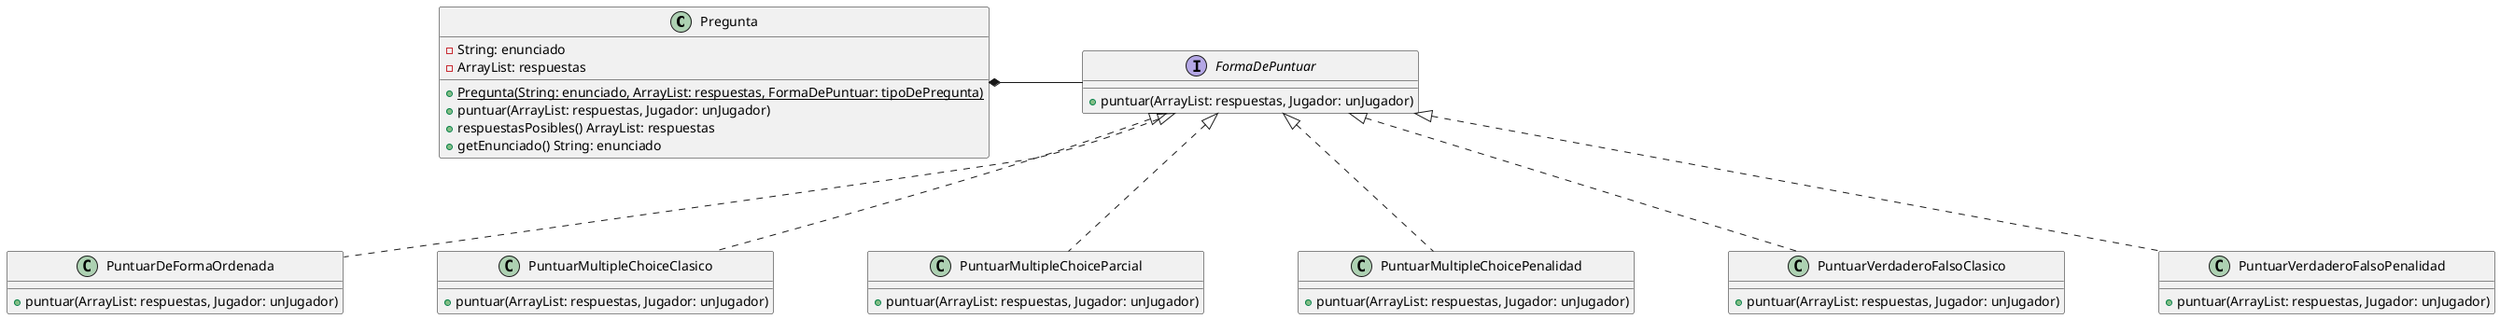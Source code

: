 @startuml
'https://plantuml.com/class-diagram

skinparam nodesep 100
skinparam ranksep 100

class Pregunta {
    - String: enunciado
    - ArrayList: respuestas

    +{static}Pregunta(String: enunciado, ArrayList: respuestas, FormaDePuntuar: tipoDePregunta)
    + puntuar(ArrayList: respuestas, Jugador: unJugador)
    + respuestasPosibles() ArrayList: respuestas
    + getEnunciado() String: enunciado
}

interface FormaDePuntuar {
    + puntuar(ArrayList: respuestas, Jugador: unJugador)
}

class PuntuarDeFormaOrdenada implements FormaDePuntuar{
    + puntuar(ArrayList: respuestas, Jugador: unJugador)
}

class PuntuarMultipleChoiceClasico implements FormaDePuntuar{
    + puntuar(ArrayList: respuestas, Jugador: unJugador)
}

class PuntuarMultipleChoiceParcial implements FormaDePuntuar{
    + puntuar(ArrayList: respuestas, Jugador: unJugador)
}

class PuntuarMultipleChoicePenalidad implements FormaDePuntuar{
    + puntuar(ArrayList: respuestas, Jugador: unJugador)
}

class PuntuarVerdaderoFalsoClasico implements FormaDePuntuar{
    + puntuar(ArrayList: respuestas, Jugador: unJugador)
}

class PuntuarVerdaderoFalsoPenalidad implements FormaDePuntuar{
    + puntuar(ArrayList: respuestas, Jugador: unJugador)
}

Pregunta *- FormaDePuntuar

@enduml